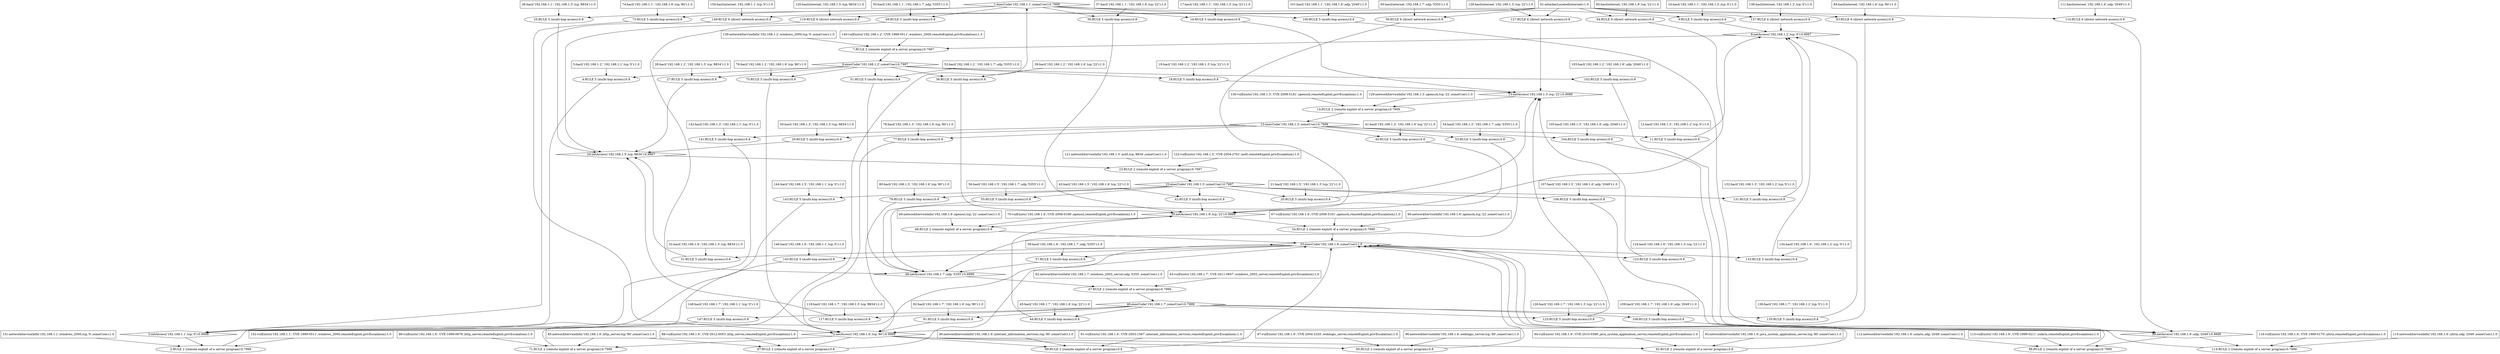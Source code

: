 digraph G {
	1 [label="1:execCode('192.168.1.1',someUser):0.7999",shape=diamond];
	2 [label="2:RULE 2 (remote exploit of a server program):0.7999",shape=ellipse];
	3 [label="3:netAccess('192.168.1.1',tcp,'0'):0.9999",shape=diamond];
	4 [label="4:RULE 5 (multi-hop access):0.8",shape=ellipse];
	5 [label="5:hacl('192.168.1.2','192.168.1.1',tcp,'0'):1.0",shape=box];
	6 [label="6:execCode('192.168.1.2',someUser):0.7997",shape=diamond];
	7 [label="7:RULE 2 (remote exploit of a server program):0.7997",shape=ellipse];
	8 [label="8:netAccess('192.168.1.2',tcp,'0'):0.9997",shape=diamond];
	9 [label="9:RULE 5 (multi-hop access):0.8",shape=ellipse];
	10 [label="10:hacl('192.168.1.1','192.168.1.2',tcp,'0'):1.0",shape=box];
	11 [label="11:RULE 5 (multi-hop access):0.8",shape=ellipse];
	12 [label="12:hacl('192.168.1.3','192.168.1.2',tcp,'0'):1.0",shape=box];
	13 [label="13:execCode('192.168.1.3',someUser):0.7999",shape=diamond];
	14 [label="14:RULE 2 (remote exploit of a server program):0.7999",shape=ellipse];
	15 [label="15:netAccess('192.168.1.3',tcp,'22'):0.9999",shape=diamond];
	16 [label="16:RULE 5 (multi-hop access):0.8",shape=ellipse];
	17 [label="17:hacl('192.168.1.1','192.168.1.3',tcp,'22'):1.0",shape=box];
	18 [label="18:RULE 5 (multi-hop access):0.8",shape=ellipse];
	19 [label="19:hacl('192.168.1.2','192.168.1.3',tcp,'22'):1.0",shape=box];
	20 [label="20:RULE 5 (multi-hop access):0.8",shape=ellipse];
	21 [label="21:hacl('192.168.1.5','192.168.1.3',tcp,'22'):1.0",shape=box];
	22 [label="22:execCode('192.168.1.5',someUser):0.7997",shape=diamond];
	23 [label="23:RULE 2 (remote exploit of a server program):0.7997",shape=ellipse];
	24 [label="24:netAccess('192.168.1.5',tcp,'8834'):0.9997",shape=diamond];
	25 [label="25:RULE 5 (multi-hop access):0.8",shape=ellipse];
	26 [label="26:hacl('192.168.1.1','192.168.1.5',tcp,'8834'):1.0",shape=box];
	27 [label="27:RULE 5 (multi-hop access):0.8",shape=ellipse];
	28 [label="28:hacl('192.168.1.2','192.168.1.5',tcp,'8834'):1.0",shape=box];
	29 [label="29:RULE 5 (multi-hop access):0.8",shape=ellipse];
	30 [label="30:hacl('192.168.1.3','192.168.1.5',tcp,'8834'):1.0",shape=box];
	31 [label="31:RULE 5 (multi-hop access):0.8",shape=ellipse];
	32 [label="32:hacl('192.168.1.6','192.168.1.5',tcp,'8834'):1.0",shape=box];
	33 [label="33:execCode('192.168.1.6',someUser):1.0",shape=diamond];
	34 [label="34:RULE 2 (remote exploit of a server program):0.7999",shape=ellipse];
	35 [label="35:netAccess('192.168.1.6',tcp,'22'):0.9999",shape=diamond];
	36 [label="36:RULE 5 (multi-hop access):0.8",shape=ellipse];
	37 [label="37:hacl('192.168.1.1','192.168.1.6',tcp,'22'):1.0",shape=box];
	38 [label="38:RULE 5 (multi-hop access):0.8",shape=ellipse];
	39 [label="39:hacl('192.168.1.2','192.168.1.6',tcp,'22'):1.0",shape=box];
	40 [label="40:RULE 5 (multi-hop access):0.8",shape=ellipse];
	41 [label="41:hacl('192.168.1.3','192.168.1.6',tcp,'22'):1.0",shape=box];
	42 [label="42:RULE 5 (multi-hop access):0.8",shape=ellipse];
	43 [label="43:hacl('192.168.1.5','192.168.1.6',tcp,'22'):1.0",shape=box];
	44 [label="44:RULE 5 (multi-hop access):0.8",shape=ellipse];
	45 [label="45:hacl('192.168.1.7','192.168.1.6',tcp,'22'):1.0",shape=box];
	46 [label="46:execCode('192.168.1.7',someUser):0.7999",shape=diamond];
	47 [label="47:RULE 2 (remote exploit of a server program):0.7999",shape=ellipse];
	48 [label="48:netAccess('192.168.1.7',udp,'5355'):0.9999",shape=diamond];
	49 [label="49:RULE 5 (multi-hop access):0.8",shape=ellipse];
	50 [label="50:hacl('192.168.1.1','192.168.1.7',udp,'5355'):1.0",shape=box];
	51 [label="51:RULE 5 (multi-hop access):0.8",shape=ellipse];
	52 [label="52:hacl('192.168.1.2','192.168.1.7',udp,'5355'):1.0",shape=box];
	53 [label="53:RULE 5 (multi-hop access):0.8",shape=ellipse];
	54 [label="54:hacl('192.168.1.3','192.168.1.7',udp,'5355'):1.0",shape=box];
	55 [label="55:RULE 5 (multi-hop access):0.8",shape=ellipse];
	56 [label="56:hacl('192.168.1.5','192.168.1.7',udp,'5355'):1.0",shape=box];
	57 [label="57:RULE 5 (multi-hop access):0.8",shape=ellipse];
	58 [label="58:hacl('192.168.1.6','192.168.1.7',udp,'5355'):1.0",shape=box];
	59 [label="59:RULE 6 (direct network access):0.8",shape=ellipse];
	60 [label="60:hacl(internet,'192.168.1.7',udp,'5355'):1.0",shape=box];
	61 [label="61:attackerLocated(internet):1.0",shape=box];
	62 [label="62:networkServiceInfo('192.168.1.7',windows_2003_server,udp,'5355',someUser):1.0",shape=box];
	63 [label="63:vulExists('192.168.1.7','CVE-2011-0657',windows_2003_server,remoteExploit,privEscalation):1.0",shape=box];
	64 [label="64:RULE 6 (direct network access):0.8",shape=ellipse];
	65 [label="65:hacl(internet,'192.168.1.6',tcp,'22'):1.0",shape=box];
	66 [label="66:networkServiceInfo('192.168.1.6',openssh,tcp,'22',someUser):1.0",shape=box];
	67 [label="67:vulExists('192.168.1.6','CVE-2008-5161',openssh,remoteExploit,privEscalation):1.0",shape=box];
	68 [label="68:RULE 2 (remote exploit of a server program):0.8",shape=ellipse];
	69 [label="69:networkServiceInfo('192.168.1.6',openssl,tcp,'22',someUser):1.0",shape=box];
	70 [label="70:vulExists('192.168.1.6','CVE-2008-0166',openssl,remoteExploit,privEscalation):1.0",shape=box];
	71 [label="71:RULE 2 (remote exploit of a server program):0.7999",shape=ellipse];
	72 [label="72:netAccess('192.168.1.6',tcp,'80'):0.9999",shape=diamond];
	73 [label="73:RULE 5 (multi-hop access):0.8",shape=ellipse];
	74 [label="74:hacl('192.168.1.1','192.168.1.6',tcp,'80'):1.0",shape=box];
	75 [label="75:RULE 5 (multi-hop access):0.8",shape=ellipse];
	76 [label="76:hacl('192.168.1.2','192.168.1.6',tcp,'80'):1.0",shape=box];
	77 [label="77:RULE 5 (multi-hop access):0.8",shape=ellipse];
	78 [label="78:hacl('192.168.1.3','192.168.1.6',tcp,'80'):1.0",shape=box];
	79 [label="79:RULE 5 (multi-hop access):0.8",shape=ellipse];
	80 [label="80:hacl('192.168.1.5','192.168.1.6',tcp,'80'):1.0",shape=box];
	81 [label="81:RULE 5 (multi-hop access):0.8",shape=ellipse];
	82 [label="82:hacl('192.168.1.7','192.168.1.6',tcp,'80'):1.0",shape=box];
	83 [label="83:RULE 6 (direct network access):0.8",shape=ellipse];
	84 [label="84:hacl(internet,'192.168.1.6',tcp,'80'):1.0",shape=box];
	85 [label="85:networkServiceInfo('192.168.1.6',http_server,tcp,'80',someUser):1.0",shape=box];
	86 [label="86:vulExists('192.168.1.6','CVE-1999-0678',http_server,remoteExploit,privEscalation):1.0",shape=box];
	87 [label="87:RULE 2 (remote exploit of a server program):0.8",shape=ellipse];
	88 [label="88:vulExists('192.168.1.6','CVE-2012-0053',http_server,remoteExploit,privEscalation):1.0",shape=box];
	89 [label="89:RULE 2 (remote exploit of a server program):0.8",shape=ellipse];
	90 [label="90:networkServiceInfo('192.168.1.6',internet_information_services,tcp,'80',someUser):1.0",shape=box];
	91 [label="91:vulExists('192.168.1.6','CVE-2003-1567',internet_information_services,remoteExploit,privEscalation):1.0",shape=box];
	92 [label="92:RULE 2 (remote exploit of a server program):0.8",shape=ellipse];
	93 [label="93:networkServiceInfo('192.168.1.6',java_system_application_server,tcp,'80',someUser):1.0",shape=box];
	94 [label="94:vulExists('192.168.1.6','CVE-2010-0386',java_system_application_server,remoteExploit,privEscalation):1.0",shape=box];
	95 [label="95:RULE 2 (remote exploit of a server program):0.8",shape=ellipse];
	96 [label="96:networkServiceInfo('192.168.1.6',weblogic_server,tcp,'80',someUser):1.0",shape=box];
	97 [label="97:vulExists('192.168.1.6','CVE-2004-2320',weblogic_server,remoteExploit,privEscalation):1.0",shape=box];
	98 [label="98:RULE 2 (remote exploit of a server program):0.7999",shape=ellipse];
	99 [label="99:netAccess('192.168.1.6',udp,'2049'):0.9999",shape=diamond];
	100 [label="100:RULE 5 (multi-hop access):0.8",shape=ellipse];
	101 [label="101:hacl('192.168.1.1','192.168.1.6',udp,'2049'):1.0",shape=box];
	102 [label="102:RULE 5 (multi-hop access):0.8",shape=ellipse];
	103 [label="103:hacl('192.168.1.2','192.168.1.6',udp,'2049'):1.0",shape=box];
	104 [label="104:RULE 5 (multi-hop access):0.8",shape=ellipse];
	105 [label="105:hacl('192.168.1.3','192.168.1.6',udp,'2049'):1.0",shape=box];
	106 [label="106:RULE 5 (multi-hop access):0.8",shape=ellipse];
	107 [label="107:hacl('192.168.1.5','192.168.1.6',udp,'2049'):1.0",shape=box];
	108 [label="108:RULE 5 (multi-hop access):0.8",shape=ellipse];
	109 [label="109:hacl('192.168.1.7','192.168.1.6',udp,'2049'):1.0",shape=box];
	110 [label="110:RULE 6 (direct network access):0.8",shape=ellipse];
	111 [label="111:hacl(internet,'192.168.1.6',udp,'2049'):1.0",shape=box];
	112 [label="112:networkServiceInfo('192.168.1.6',solaris,udp,'2049',someUser):1.0",shape=box];
	113 [label="113:vulExists('192.168.1.6','CVE-1999-0211',solaris,remoteExploit,privEscalation):1.0",shape=box];
	114 [label="114:RULE 2 (remote exploit of a server program):0.7999",shape=ellipse];
	115 [label="115:networkServiceInfo('192.168.1.6',ultrix,udp,'2049',someUser):1.0",shape=box];
	116 [label="116:vulExists('192.168.1.6','CVE-1999-0170',ultrix,remoteExploit,privEscalation):1.0",shape=box];
	117 [label="117:RULE 5 (multi-hop access):0.8",shape=ellipse];
	118 [label="118:hacl('192.168.1.7','192.168.1.5',tcp,'8834'):1.0",shape=box];
	119 [label="119:RULE 6 (direct network access):0.8",shape=ellipse];
	120 [label="120:hacl(internet,'192.168.1.5',tcp,'8834'):1.0",shape=box];
	121 [label="121:networkServiceInfo('192.168.1.5',md5,tcp,'8834',someUser):1.0",shape=box];
	122 [label="122:vulExists('192.168.1.5','CVE-2004-2761',md5,remoteExploit,privEscalation):1.0",shape=box];
	123 [label="123:RULE 5 (multi-hop access):0.8",shape=ellipse];
	124 [label="124:hacl('192.168.1.6','192.168.1.3',tcp,'22'):1.0",shape=box];
	125 [label="125:RULE 5 (multi-hop access):0.8",shape=ellipse];
	126 [label="126:hacl('192.168.1.7','192.168.1.3',tcp,'22'):1.0",shape=box];
	127 [label="127:RULE 6 (direct network access):0.8",shape=ellipse];
	128 [label="128:hacl(internet,'192.168.1.3',tcp,'22'):1.0",shape=box];
	129 [label="129:networkServiceInfo('192.168.1.3',openssh,tcp,'22',someUser):1.0",shape=box];
	130 [label="130:vulExists('192.168.1.3','CVE-2008-5161',openssh,remoteExploit,privEscalation):1.0",shape=box];
	131 [label="131:RULE 5 (multi-hop access):0.8",shape=ellipse];
	132 [label="132:hacl('192.168.1.5','192.168.1.2',tcp,'0'):1.0",shape=box];
	133 [label="133:RULE 5 (multi-hop access):0.8",shape=ellipse];
	134 [label="134:hacl('192.168.1.6','192.168.1.2',tcp,'0'):1.0",shape=box];
	135 [label="135:RULE 5 (multi-hop access):0.8",shape=ellipse];
	136 [label="136:hacl('192.168.1.7','192.168.1.2',tcp,'0'):1.0",shape=box];
	137 [label="137:RULE 6 (direct network access):0.8",shape=ellipse];
	138 [label="138:hacl(internet,'192.168.1.2',tcp,'0'):1.0",shape=box];
	139 [label="139:networkServiceInfo('192.168.1.2',windows_2000,tcp,'0',someUser):1.0",shape=box];
	140 [label="140:vulExists('192.168.1.2','CVE-1999-0511',windows_2000,remoteExploit,privEscalation):1.0",shape=box];
	141 [label="141:RULE 5 (multi-hop access):0.8",shape=ellipse];
	142 [label="142:hacl('192.168.1.3','192.168.1.1',tcp,'0'):1.0",shape=box];
	143 [label="143:RULE 5 (multi-hop access):0.8",shape=ellipse];
	144 [label="144:hacl('192.168.1.5','192.168.1.1',tcp,'0'):1.0",shape=box];
	145 [label="145:RULE 5 (multi-hop access):0.8",shape=ellipse];
	146 [label="146:hacl('192.168.1.6','192.168.1.1',tcp,'0'):1.0",shape=box];
	147 [label="147:RULE 5 (multi-hop access):0.8",shape=ellipse];
	148 [label="148:hacl('192.168.1.7','192.168.1.1',tcp,'0'):1.0",shape=box];
	149 [label="149:RULE 6 (direct network access):0.8",shape=ellipse];
	150 [label="150:hacl(internet,'192.168.1.1',tcp,'0'):1.0",shape=box];
	151 [label="151:networkServiceInfo('192.168.1.1',windows_2000,tcp,'0',someUser):1.0",shape=box];
	152 [label="152:vulExists('192.168.1.1','CVE-1999-0511',windows_2000,remoteExploit,privEscalation):1.0",shape=box];
	5 -> 	4;
	10 -> 	9;
	1 -> 	9;
	9 -> 	8;
	12 -> 	11;
	17 -> 	16;
	1 -> 	16;
	16 -> 	15;
	19 -> 	18;
	6 -> 	18;
	18 -> 	15;
	21 -> 	20;
	26 -> 	25;
	1 -> 	25;
	25 -> 	24;
	28 -> 	27;
	6 -> 	27;
	27 -> 	24;
	30 -> 	29;
	13 -> 	29;
	29 -> 	24;
	32 -> 	31;
	37 -> 	36;
	1 -> 	36;
	36 -> 	35;
	39 -> 	38;
	6 -> 	38;
	38 -> 	35;
	41 -> 	40;
	13 -> 	40;
	40 -> 	35;
	43 -> 	42;
	22 -> 	42;
	42 -> 	35;
	45 -> 	44;
	50 -> 	49;
	1 -> 	49;
	49 -> 	48;
	52 -> 	51;
	6 -> 	51;
	51 -> 	48;
	54 -> 	53;
	13 -> 	53;
	53 -> 	48;
	56 -> 	55;
	22 -> 	55;
	55 -> 	48;
	58 -> 	57;
	33 -> 	57;
	57 -> 	48;
	60 -> 	59;
	61 -> 	59;
	59 -> 	48;
	48 -> 	47;
	62 -> 	47;
	63 -> 	47;
	47 -> 	46;
	46 -> 	44;
	44 -> 	35;
	65 -> 	64;
	61 -> 	64;
	64 -> 	35;
	35 -> 	34;
	66 -> 	34;
	67 -> 	34;
	34 -> 	33;
	35 -> 	68;
	69 -> 	68;
	70 -> 	68;
	68 -> 	33;
	74 -> 	73;
	1 -> 	73;
	73 -> 	72;
	76 -> 	75;
	6 -> 	75;
	75 -> 	72;
	78 -> 	77;
	13 -> 	77;
	77 -> 	72;
	80 -> 	79;
	22 -> 	79;
	79 -> 	72;
	82 -> 	81;
	46 -> 	81;
	81 -> 	72;
	84 -> 	83;
	61 -> 	83;
	83 -> 	72;
	72 -> 	71;
	85 -> 	71;
	86 -> 	71;
	71 -> 	33;
	72 -> 	87;
	85 -> 	87;
	88 -> 	87;
	87 -> 	33;
	72 -> 	89;
	90 -> 	89;
	91 -> 	89;
	89 -> 	33;
	72 -> 	92;
	93 -> 	92;
	94 -> 	92;
	92 -> 	33;
	72 -> 	95;
	96 -> 	95;
	97 -> 	95;
	95 -> 	33;
	101 -> 	100;
	1 -> 	100;
	100 -> 	99;
	103 -> 	102;
	6 -> 	102;
	102 -> 	99;
	105 -> 	104;
	13 -> 	104;
	104 -> 	99;
	107 -> 	106;
	22 -> 	106;
	106 -> 	99;
	109 -> 	108;
	46 -> 	108;
	108 -> 	99;
	111 -> 	110;
	61 -> 	110;
	110 -> 	99;
	99 -> 	98;
	112 -> 	98;
	113 -> 	98;
	98 -> 	33;
	99 -> 	114;
	115 -> 	114;
	116 -> 	114;
	114 -> 	33;
	33 -> 	31;
	31 -> 	24;
	118 -> 	117;
	46 -> 	117;
	117 -> 	24;
	120 -> 	119;
	61 -> 	119;
	119 -> 	24;
	24 -> 	23;
	121 -> 	23;
	122 -> 	23;
	23 -> 	22;
	22 -> 	20;
	20 -> 	15;
	124 -> 	123;
	33 -> 	123;
	123 -> 	15;
	126 -> 	125;
	46 -> 	125;
	125 -> 	15;
	128 -> 	127;
	61 -> 	127;
	127 -> 	15;
	15 -> 	14;
	129 -> 	14;
	130 -> 	14;
	14 -> 	13;
	13 -> 	11;
	11 -> 	8;
	132 -> 	131;
	22 -> 	131;
	131 -> 	8;
	134 -> 	133;
	33 -> 	133;
	133 -> 	8;
	136 -> 	135;
	46 -> 	135;
	135 -> 	8;
	138 -> 	137;
	61 -> 	137;
	137 -> 	8;
	8 -> 	7;
	139 -> 	7;
	140 -> 	7;
	7 -> 	6;
	6 -> 	4;
	4 -> 	3;
	142 -> 	141;
	13 -> 	141;
	141 -> 	3;
	144 -> 	143;
	22 -> 	143;
	143 -> 	3;
	146 -> 	145;
	33 -> 	145;
	145 -> 	3;
	148 -> 	147;
	46 -> 	147;
	147 -> 	3;
	150 -> 	149;
	61 -> 	149;
	149 -> 	3;
	3 -> 	2;
	151 -> 	2;
	152 -> 	2;
	2 -> 	1;
}

